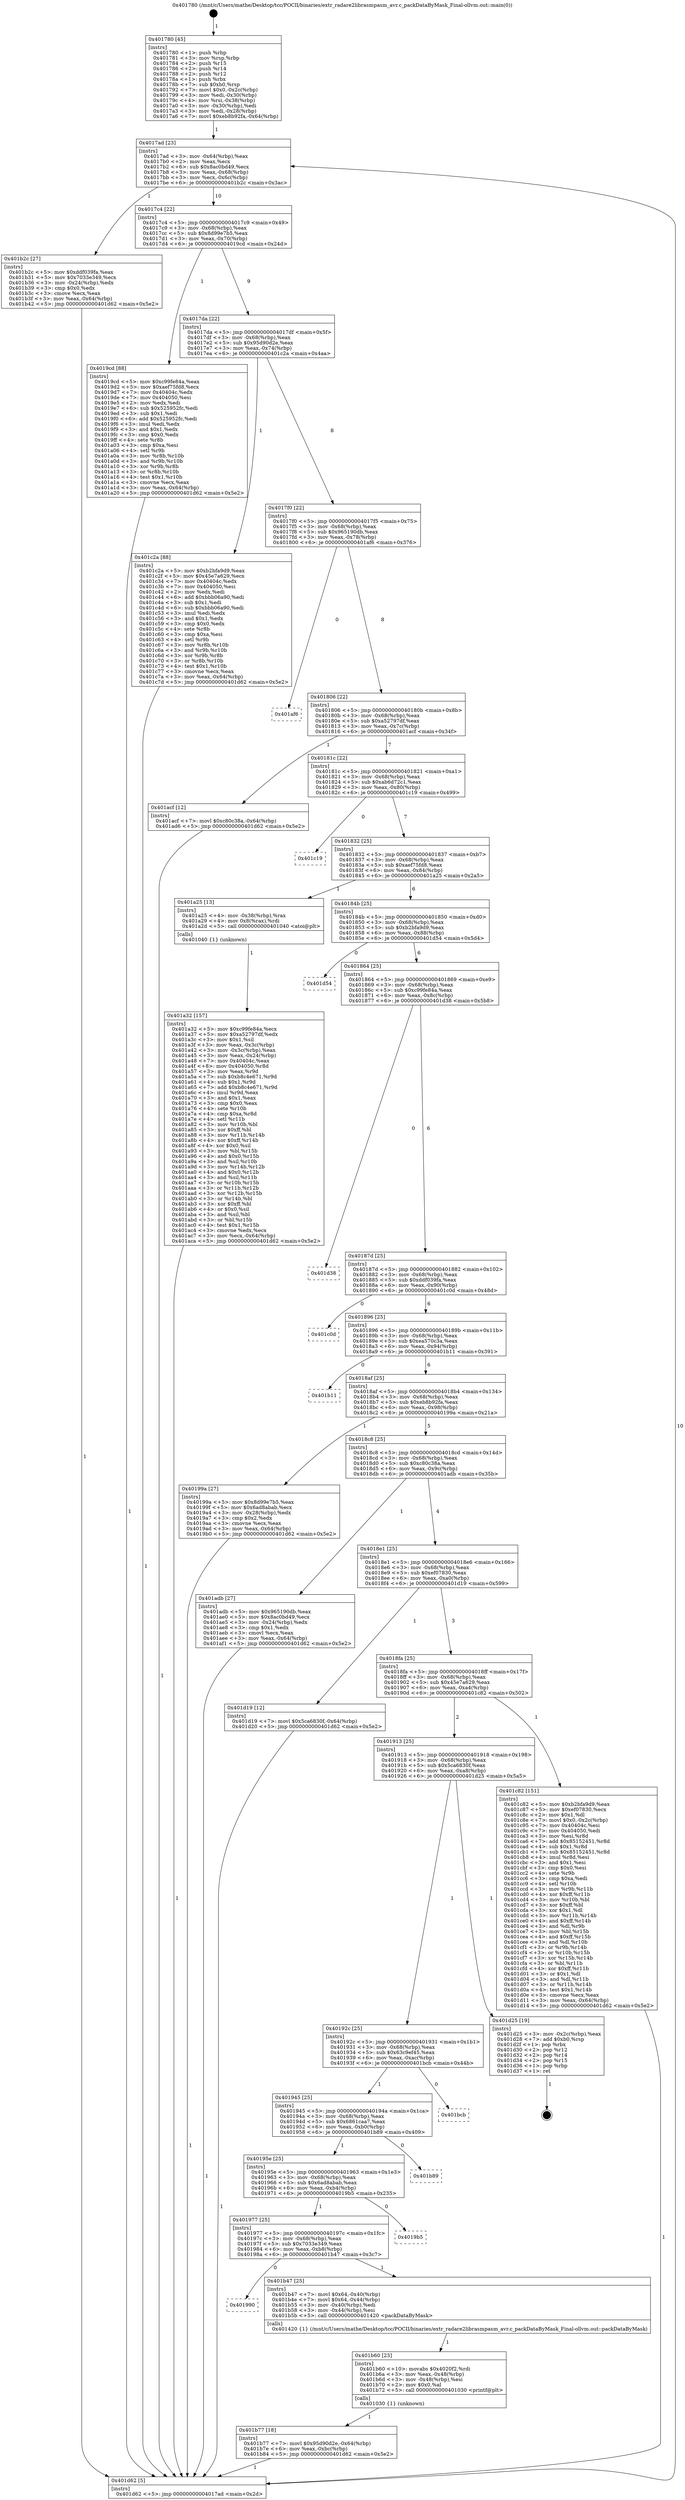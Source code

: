 digraph "0x401780" {
  label = "0x401780 (/mnt/c/Users/mathe/Desktop/tcc/POCII/binaries/extr_radare2librasmpasm_avr.c_packDataByMask_Final-ollvm.out::main(0))"
  labelloc = "t"
  node[shape=record]

  Entry [label="",width=0.3,height=0.3,shape=circle,fillcolor=black,style=filled]
  "0x4017ad" [label="{
     0x4017ad [23]\l
     | [instrs]\l
     &nbsp;&nbsp;0x4017ad \<+3\>: mov -0x64(%rbp),%eax\l
     &nbsp;&nbsp;0x4017b0 \<+2\>: mov %eax,%ecx\l
     &nbsp;&nbsp;0x4017b2 \<+6\>: sub $0x8ac0bd49,%ecx\l
     &nbsp;&nbsp;0x4017b8 \<+3\>: mov %eax,-0x68(%rbp)\l
     &nbsp;&nbsp;0x4017bb \<+3\>: mov %ecx,-0x6c(%rbp)\l
     &nbsp;&nbsp;0x4017be \<+6\>: je 0000000000401b2c \<main+0x3ac\>\l
  }"]
  "0x401b2c" [label="{
     0x401b2c [27]\l
     | [instrs]\l
     &nbsp;&nbsp;0x401b2c \<+5\>: mov $0xddf039fa,%eax\l
     &nbsp;&nbsp;0x401b31 \<+5\>: mov $0x7033e349,%ecx\l
     &nbsp;&nbsp;0x401b36 \<+3\>: mov -0x24(%rbp),%edx\l
     &nbsp;&nbsp;0x401b39 \<+3\>: cmp $0x0,%edx\l
     &nbsp;&nbsp;0x401b3c \<+3\>: cmove %ecx,%eax\l
     &nbsp;&nbsp;0x401b3f \<+3\>: mov %eax,-0x64(%rbp)\l
     &nbsp;&nbsp;0x401b42 \<+5\>: jmp 0000000000401d62 \<main+0x5e2\>\l
  }"]
  "0x4017c4" [label="{
     0x4017c4 [22]\l
     | [instrs]\l
     &nbsp;&nbsp;0x4017c4 \<+5\>: jmp 00000000004017c9 \<main+0x49\>\l
     &nbsp;&nbsp;0x4017c9 \<+3\>: mov -0x68(%rbp),%eax\l
     &nbsp;&nbsp;0x4017cc \<+5\>: sub $0x8d99e7b5,%eax\l
     &nbsp;&nbsp;0x4017d1 \<+3\>: mov %eax,-0x70(%rbp)\l
     &nbsp;&nbsp;0x4017d4 \<+6\>: je 00000000004019cd \<main+0x24d\>\l
  }"]
  Exit [label="",width=0.3,height=0.3,shape=circle,fillcolor=black,style=filled,peripheries=2]
  "0x4019cd" [label="{
     0x4019cd [88]\l
     | [instrs]\l
     &nbsp;&nbsp;0x4019cd \<+5\>: mov $0xc99fe84a,%eax\l
     &nbsp;&nbsp;0x4019d2 \<+5\>: mov $0xaef75fd8,%ecx\l
     &nbsp;&nbsp;0x4019d7 \<+7\>: mov 0x40404c,%edx\l
     &nbsp;&nbsp;0x4019de \<+7\>: mov 0x404050,%esi\l
     &nbsp;&nbsp;0x4019e5 \<+2\>: mov %edx,%edi\l
     &nbsp;&nbsp;0x4019e7 \<+6\>: sub $0x525952fc,%edi\l
     &nbsp;&nbsp;0x4019ed \<+3\>: sub $0x1,%edi\l
     &nbsp;&nbsp;0x4019f0 \<+6\>: add $0x525952fc,%edi\l
     &nbsp;&nbsp;0x4019f6 \<+3\>: imul %edi,%edx\l
     &nbsp;&nbsp;0x4019f9 \<+3\>: and $0x1,%edx\l
     &nbsp;&nbsp;0x4019fc \<+3\>: cmp $0x0,%edx\l
     &nbsp;&nbsp;0x4019ff \<+4\>: sete %r8b\l
     &nbsp;&nbsp;0x401a03 \<+3\>: cmp $0xa,%esi\l
     &nbsp;&nbsp;0x401a06 \<+4\>: setl %r9b\l
     &nbsp;&nbsp;0x401a0a \<+3\>: mov %r8b,%r10b\l
     &nbsp;&nbsp;0x401a0d \<+3\>: and %r9b,%r10b\l
     &nbsp;&nbsp;0x401a10 \<+3\>: xor %r9b,%r8b\l
     &nbsp;&nbsp;0x401a13 \<+3\>: or %r8b,%r10b\l
     &nbsp;&nbsp;0x401a16 \<+4\>: test $0x1,%r10b\l
     &nbsp;&nbsp;0x401a1a \<+3\>: cmovne %ecx,%eax\l
     &nbsp;&nbsp;0x401a1d \<+3\>: mov %eax,-0x64(%rbp)\l
     &nbsp;&nbsp;0x401a20 \<+5\>: jmp 0000000000401d62 \<main+0x5e2\>\l
  }"]
  "0x4017da" [label="{
     0x4017da [22]\l
     | [instrs]\l
     &nbsp;&nbsp;0x4017da \<+5\>: jmp 00000000004017df \<main+0x5f\>\l
     &nbsp;&nbsp;0x4017df \<+3\>: mov -0x68(%rbp),%eax\l
     &nbsp;&nbsp;0x4017e2 \<+5\>: sub $0x95d90d2e,%eax\l
     &nbsp;&nbsp;0x4017e7 \<+3\>: mov %eax,-0x74(%rbp)\l
     &nbsp;&nbsp;0x4017ea \<+6\>: je 0000000000401c2a \<main+0x4aa\>\l
  }"]
  "0x401b77" [label="{
     0x401b77 [18]\l
     | [instrs]\l
     &nbsp;&nbsp;0x401b77 \<+7\>: movl $0x95d90d2e,-0x64(%rbp)\l
     &nbsp;&nbsp;0x401b7e \<+6\>: mov %eax,-0xbc(%rbp)\l
     &nbsp;&nbsp;0x401b84 \<+5\>: jmp 0000000000401d62 \<main+0x5e2\>\l
  }"]
  "0x401c2a" [label="{
     0x401c2a [88]\l
     | [instrs]\l
     &nbsp;&nbsp;0x401c2a \<+5\>: mov $0xb2bfa9d9,%eax\l
     &nbsp;&nbsp;0x401c2f \<+5\>: mov $0x45e7a629,%ecx\l
     &nbsp;&nbsp;0x401c34 \<+7\>: mov 0x40404c,%edx\l
     &nbsp;&nbsp;0x401c3b \<+7\>: mov 0x404050,%esi\l
     &nbsp;&nbsp;0x401c42 \<+2\>: mov %edx,%edi\l
     &nbsp;&nbsp;0x401c44 \<+6\>: add $0xbbb06a90,%edi\l
     &nbsp;&nbsp;0x401c4a \<+3\>: sub $0x1,%edi\l
     &nbsp;&nbsp;0x401c4d \<+6\>: sub $0xbbb06a90,%edi\l
     &nbsp;&nbsp;0x401c53 \<+3\>: imul %edi,%edx\l
     &nbsp;&nbsp;0x401c56 \<+3\>: and $0x1,%edx\l
     &nbsp;&nbsp;0x401c59 \<+3\>: cmp $0x0,%edx\l
     &nbsp;&nbsp;0x401c5c \<+4\>: sete %r8b\l
     &nbsp;&nbsp;0x401c60 \<+3\>: cmp $0xa,%esi\l
     &nbsp;&nbsp;0x401c63 \<+4\>: setl %r9b\l
     &nbsp;&nbsp;0x401c67 \<+3\>: mov %r8b,%r10b\l
     &nbsp;&nbsp;0x401c6a \<+3\>: and %r9b,%r10b\l
     &nbsp;&nbsp;0x401c6d \<+3\>: xor %r9b,%r8b\l
     &nbsp;&nbsp;0x401c70 \<+3\>: or %r8b,%r10b\l
     &nbsp;&nbsp;0x401c73 \<+4\>: test $0x1,%r10b\l
     &nbsp;&nbsp;0x401c77 \<+3\>: cmovne %ecx,%eax\l
     &nbsp;&nbsp;0x401c7a \<+3\>: mov %eax,-0x64(%rbp)\l
     &nbsp;&nbsp;0x401c7d \<+5\>: jmp 0000000000401d62 \<main+0x5e2\>\l
  }"]
  "0x4017f0" [label="{
     0x4017f0 [22]\l
     | [instrs]\l
     &nbsp;&nbsp;0x4017f0 \<+5\>: jmp 00000000004017f5 \<main+0x75\>\l
     &nbsp;&nbsp;0x4017f5 \<+3\>: mov -0x68(%rbp),%eax\l
     &nbsp;&nbsp;0x4017f8 \<+5\>: sub $0x965190db,%eax\l
     &nbsp;&nbsp;0x4017fd \<+3\>: mov %eax,-0x78(%rbp)\l
     &nbsp;&nbsp;0x401800 \<+6\>: je 0000000000401af6 \<main+0x376\>\l
  }"]
  "0x401b60" [label="{
     0x401b60 [23]\l
     | [instrs]\l
     &nbsp;&nbsp;0x401b60 \<+10\>: movabs $0x4020f2,%rdi\l
     &nbsp;&nbsp;0x401b6a \<+3\>: mov %eax,-0x48(%rbp)\l
     &nbsp;&nbsp;0x401b6d \<+3\>: mov -0x48(%rbp),%esi\l
     &nbsp;&nbsp;0x401b70 \<+2\>: mov $0x0,%al\l
     &nbsp;&nbsp;0x401b72 \<+5\>: call 0000000000401030 \<printf@plt\>\l
     | [calls]\l
     &nbsp;&nbsp;0x401030 \{1\} (unknown)\l
  }"]
  "0x401af6" [label="{
     0x401af6\l
  }", style=dashed]
  "0x401806" [label="{
     0x401806 [22]\l
     | [instrs]\l
     &nbsp;&nbsp;0x401806 \<+5\>: jmp 000000000040180b \<main+0x8b\>\l
     &nbsp;&nbsp;0x40180b \<+3\>: mov -0x68(%rbp),%eax\l
     &nbsp;&nbsp;0x40180e \<+5\>: sub $0xa52797df,%eax\l
     &nbsp;&nbsp;0x401813 \<+3\>: mov %eax,-0x7c(%rbp)\l
     &nbsp;&nbsp;0x401816 \<+6\>: je 0000000000401acf \<main+0x34f\>\l
  }"]
  "0x401990" [label="{
     0x401990\l
  }", style=dashed]
  "0x401acf" [label="{
     0x401acf [12]\l
     | [instrs]\l
     &nbsp;&nbsp;0x401acf \<+7\>: movl $0xc80c38a,-0x64(%rbp)\l
     &nbsp;&nbsp;0x401ad6 \<+5\>: jmp 0000000000401d62 \<main+0x5e2\>\l
  }"]
  "0x40181c" [label="{
     0x40181c [22]\l
     | [instrs]\l
     &nbsp;&nbsp;0x40181c \<+5\>: jmp 0000000000401821 \<main+0xa1\>\l
     &nbsp;&nbsp;0x401821 \<+3\>: mov -0x68(%rbp),%eax\l
     &nbsp;&nbsp;0x401824 \<+5\>: sub $0xab6d72c1,%eax\l
     &nbsp;&nbsp;0x401829 \<+3\>: mov %eax,-0x80(%rbp)\l
     &nbsp;&nbsp;0x40182c \<+6\>: je 0000000000401c19 \<main+0x499\>\l
  }"]
  "0x401b47" [label="{
     0x401b47 [25]\l
     | [instrs]\l
     &nbsp;&nbsp;0x401b47 \<+7\>: movl $0x64,-0x40(%rbp)\l
     &nbsp;&nbsp;0x401b4e \<+7\>: movl $0x64,-0x44(%rbp)\l
     &nbsp;&nbsp;0x401b55 \<+3\>: mov -0x40(%rbp),%edi\l
     &nbsp;&nbsp;0x401b58 \<+3\>: mov -0x44(%rbp),%esi\l
     &nbsp;&nbsp;0x401b5b \<+5\>: call 0000000000401420 \<packDataByMask\>\l
     | [calls]\l
     &nbsp;&nbsp;0x401420 \{1\} (/mnt/c/Users/mathe/Desktop/tcc/POCII/binaries/extr_radare2librasmpasm_avr.c_packDataByMask_Final-ollvm.out::packDataByMask)\l
  }"]
  "0x401c19" [label="{
     0x401c19\l
  }", style=dashed]
  "0x401832" [label="{
     0x401832 [25]\l
     | [instrs]\l
     &nbsp;&nbsp;0x401832 \<+5\>: jmp 0000000000401837 \<main+0xb7\>\l
     &nbsp;&nbsp;0x401837 \<+3\>: mov -0x68(%rbp),%eax\l
     &nbsp;&nbsp;0x40183a \<+5\>: sub $0xaef75fd8,%eax\l
     &nbsp;&nbsp;0x40183f \<+6\>: mov %eax,-0x84(%rbp)\l
     &nbsp;&nbsp;0x401845 \<+6\>: je 0000000000401a25 \<main+0x2a5\>\l
  }"]
  "0x401977" [label="{
     0x401977 [25]\l
     | [instrs]\l
     &nbsp;&nbsp;0x401977 \<+5\>: jmp 000000000040197c \<main+0x1fc\>\l
     &nbsp;&nbsp;0x40197c \<+3\>: mov -0x68(%rbp),%eax\l
     &nbsp;&nbsp;0x40197f \<+5\>: sub $0x7033e349,%eax\l
     &nbsp;&nbsp;0x401984 \<+6\>: mov %eax,-0xb8(%rbp)\l
     &nbsp;&nbsp;0x40198a \<+6\>: je 0000000000401b47 \<main+0x3c7\>\l
  }"]
  "0x401a25" [label="{
     0x401a25 [13]\l
     | [instrs]\l
     &nbsp;&nbsp;0x401a25 \<+4\>: mov -0x38(%rbp),%rax\l
     &nbsp;&nbsp;0x401a29 \<+4\>: mov 0x8(%rax),%rdi\l
     &nbsp;&nbsp;0x401a2d \<+5\>: call 0000000000401040 \<atoi@plt\>\l
     | [calls]\l
     &nbsp;&nbsp;0x401040 \{1\} (unknown)\l
  }"]
  "0x40184b" [label="{
     0x40184b [25]\l
     | [instrs]\l
     &nbsp;&nbsp;0x40184b \<+5\>: jmp 0000000000401850 \<main+0xd0\>\l
     &nbsp;&nbsp;0x401850 \<+3\>: mov -0x68(%rbp),%eax\l
     &nbsp;&nbsp;0x401853 \<+5\>: sub $0xb2bfa9d9,%eax\l
     &nbsp;&nbsp;0x401858 \<+6\>: mov %eax,-0x88(%rbp)\l
     &nbsp;&nbsp;0x40185e \<+6\>: je 0000000000401d54 \<main+0x5d4\>\l
  }"]
  "0x4019b5" [label="{
     0x4019b5\l
  }", style=dashed]
  "0x401d54" [label="{
     0x401d54\l
  }", style=dashed]
  "0x401864" [label="{
     0x401864 [25]\l
     | [instrs]\l
     &nbsp;&nbsp;0x401864 \<+5\>: jmp 0000000000401869 \<main+0xe9\>\l
     &nbsp;&nbsp;0x401869 \<+3\>: mov -0x68(%rbp),%eax\l
     &nbsp;&nbsp;0x40186c \<+5\>: sub $0xc99fe84a,%eax\l
     &nbsp;&nbsp;0x401871 \<+6\>: mov %eax,-0x8c(%rbp)\l
     &nbsp;&nbsp;0x401877 \<+6\>: je 0000000000401d38 \<main+0x5b8\>\l
  }"]
  "0x40195e" [label="{
     0x40195e [25]\l
     | [instrs]\l
     &nbsp;&nbsp;0x40195e \<+5\>: jmp 0000000000401963 \<main+0x1e3\>\l
     &nbsp;&nbsp;0x401963 \<+3\>: mov -0x68(%rbp),%eax\l
     &nbsp;&nbsp;0x401966 \<+5\>: sub $0x6ad8abab,%eax\l
     &nbsp;&nbsp;0x40196b \<+6\>: mov %eax,-0xb4(%rbp)\l
     &nbsp;&nbsp;0x401971 \<+6\>: je 00000000004019b5 \<main+0x235\>\l
  }"]
  "0x401d38" [label="{
     0x401d38\l
  }", style=dashed]
  "0x40187d" [label="{
     0x40187d [25]\l
     | [instrs]\l
     &nbsp;&nbsp;0x40187d \<+5\>: jmp 0000000000401882 \<main+0x102\>\l
     &nbsp;&nbsp;0x401882 \<+3\>: mov -0x68(%rbp),%eax\l
     &nbsp;&nbsp;0x401885 \<+5\>: sub $0xddf039fa,%eax\l
     &nbsp;&nbsp;0x40188a \<+6\>: mov %eax,-0x90(%rbp)\l
     &nbsp;&nbsp;0x401890 \<+6\>: je 0000000000401c0d \<main+0x48d\>\l
  }"]
  "0x401b89" [label="{
     0x401b89\l
  }", style=dashed]
  "0x401c0d" [label="{
     0x401c0d\l
  }", style=dashed]
  "0x401896" [label="{
     0x401896 [25]\l
     | [instrs]\l
     &nbsp;&nbsp;0x401896 \<+5\>: jmp 000000000040189b \<main+0x11b\>\l
     &nbsp;&nbsp;0x40189b \<+3\>: mov -0x68(%rbp),%eax\l
     &nbsp;&nbsp;0x40189e \<+5\>: sub $0xea570c3a,%eax\l
     &nbsp;&nbsp;0x4018a3 \<+6\>: mov %eax,-0x94(%rbp)\l
     &nbsp;&nbsp;0x4018a9 \<+6\>: je 0000000000401b11 \<main+0x391\>\l
  }"]
  "0x401945" [label="{
     0x401945 [25]\l
     | [instrs]\l
     &nbsp;&nbsp;0x401945 \<+5\>: jmp 000000000040194a \<main+0x1ca\>\l
     &nbsp;&nbsp;0x40194a \<+3\>: mov -0x68(%rbp),%eax\l
     &nbsp;&nbsp;0x40194d \<+5\>: sub $0x6861caa7,%eax\l
     &nbsp;&nbsp;0x401952 \<+6\>: mov %eax,-0xb0(%rbp)\l
     &nbsp;&nbsp;0x401958 \<+6\>: je 0000000000401b89 \<main+0x409\>\l
  }"]
  "0x401b11" [label="{
     0x401b11\l
  }", style=dashed]
  "0x4018af" [label="{
     0x4018af [25]\l
     | [instrs]\l
     &nbsp;&nbsp;0x4018af \<+5\>: jmp 00000000004018b4 \<main+0x134\>\l
     &nbsp;&nbsp;0x4018b4 \<+3\>: mov -0x68(%rbp),%eax\l
     &nbsp;&nbsp;0x4018b7 \<+5\>: sub $0xeb8b92fa,%eax\l
     &nbsp;&nbsp;0x4018bc \<+6\>: mov %eax,-0x98(%rbp)\l
     &nbsp;&nbsp;0x4018c2 \<+6\>: je 000000000040199a \<main+0x21a\>\l
  }"]
  "0x401bcb" [label="{
     0x401bcb\l
  }", style=dashed]
  "0x40199a" [label="{
     0x40199a [27]\l
     | [instrs]\l
     &nbsp;&nbsp;0x40199a \<+5\>: mov $0x8d99e7b5,%eax\l
     &nbsp;&nbsp;0x40199f \<+5\>: mov $0x6ad8abab,%ecx\l
     &nbsp;&nbsp;0x4019a4 \<+3\>: mov -0x28(%rbp),%edx\l
     &nbsp;&nbsp;0x4019a7 \<+3\>: cmp $0x2,%edx\l
     &nbsp;&nbsp;0x4019aa \<+3\>: cmovne %ecx,%eax\l
     &nbsp;&nbsp;0x4019ad \<+3\>: mov %eax,-0x64(%rbp)\l
     &nbsp;&nbsp;0x4019b0 \<+5\>: jmp 0000000000401d62 \<main+0x5e2\>\l
  }"]
  "0x4018c8" [label="{
     0x4018c8 [25]\l
     | [instrs]\l
     &nbsp;&nbsp;0x4018c8 \<+5\>: jmp 00000000004018cd \<main+0x14d\>\l
     &nbsp;&nbsp;0x4018cd \<+3\>: mov -0x68(%rbp),%eax\l
     &nbsp;&nbsp;0x4018d0 \<+5\>: sub $0xc80c38a,%eax\l
     &nbsp;&nbsp;0x4018d5 \<+6\>: mov %eax,-0x9c(%rbp)\l
     &nbsp;&nbsp;0x4018db \<+6\>: je 0000000000401adb \<main+0x35b\>\l
  }"]
  "0x401d62" [label="{
     0x401d62 [5]\l
     | [instrs]\l
     &nbsp;&nbsp;0x401d62 \<+5\>: jmp 00000000004017ad \<main+0x2d\>\l
  }"]
  "0x401780" [label="{
     0x401780 [45]\l
     | [instrs]\l
     &nbsp;&nbsp;0x401780 \<+1\>: push %rbp\l
     &nbsp;&nbsp;0x401781 \<+3\>: mov %rsp,%rbp\l
     &nbsp;&nbsp;0x401784 \<+2\>: push %r15\l
     &nbsp;&nbsp;0x401786 \<+2\>: push %r14\l
     &nbsp;&nbsp;0x401788 \<+2\>: push %r12\l
     &nbsp;&nbsp;0x40178a \<+1\>: push %rbx\l
     &nbsp;&nbsp;0x40178b \<+7\>: sub $0xb0,%rsp\l
     &nbsp;&nbsp;0x401792 \<+7\>: movl $0x0,-0x2c(%rbp)\l
     &nbsp;&nbsp;0x401799 \<+3\>: mov %edi,-0x30(%rbp)\l
     &nbsp;&nbsp;0x40179c \<+4\>: mov %rsi,-0x38(%rbp)\l
     &nbsp;&nbsp;0x4017a0 \<+3\>: mov -0x30(%rbp),%edi\l
     &nbsp;&nbsp;0x4017a3 \<+3\>: mov %edi,-0x28(%rbp)\l
     &nbsp;&nbsp;0x4017a6 \<+7\>: movl $0xeb8b92fa,-0x64(%rbp)\l
  }"]
  "0x401a32" [label="{
     0x401a32 [157]\l
     | [instrs]\l
     &nbsp;&nbsp;0x401a32 \<+5\>: mov $0xc99fe84a,%ecx\l
     &nbsp;&nbsp;0x401a37 \<+5\>: mov $0xa52797df,%edx\l
     &nbsp;&nbsp;0x401a3c \<+3\>: mov $0x1,%sil\l
     &nbsp;&nbsp;0x401a3f \<+3\>: mov %eax,-0x3c(%rbp)\l
     &nbsp;&nbsp;0x401a42 \<+3\>: mov -0x3c(%rbp),%eax\l
     &nbsp;&nbsp;0x401a45 \<+3\>: mov %eax,-0x24(%rbp)\l
     &nbsp;&nbsp;0x401a48 \<+7\>: mov 0x40404c,%eax\l
     &nbsp;&nbsp;0x401a4f \<+8\>: mov 0x404050,%r8d\l
     &nbsp;&nbsp;0x401a57 \<+3\>: mov %eax,%r9d\l
     &nbsp;&nbsp;0x401a5a \<+7\>: sub $0xb8c4e671,%r9d\l
     &nbsp;&nbsp;0x401a61 \<+4\>: sub $0x1,%r9d\l
     &nbsp;&nbsp;0x401a65 \<+7\>: add $0xb8c4e671,%r9d\l
     &nbsp;&nbsp;0x401a6c \<+4\>: imul %r9d,%eax\l
     &nbsp;&nbsp;0x401a70 \<+3\>: and $0x1,%eax\l
     &nbsp;&nbsp;0x401a73 \<+3\>: cmp $0x0,%eax\l
     &nbsp;&nbsp;0x401a76 \<+4\>: sete %r10b\l
     &nbsp;&nbsp;0x401a7a \<+4\>: cmp $0xa,%r8d\l
     &nbsp;&nbsp;0x401a7e \<+4\>: setl %r11b\l
     &nbsp;&nbsp;0x401a82 \<+3\>: mov %r10b,%bl\l
     &nbsp;&nbsp;0x401a85 \<+3\>: xor $0xff,%bl\l
     &nbsp;&nbsp;0x401a88 \<+3\>: mov %r11b,%r14b\l
     &nbsp;&nbsp;0x401a8b \<+4\>: xor $0xff,%r14b\l
     &nbsp;&nbsp;0x401a8f \<+4\>: xor $0x0,%sil\l
     &nbsp;&nbsp;0x401a93 \<+3\>: mov %bl,%r15b\l
     &nbsp;&nbsp;0x401a96 \<+4\>: and $0x0,%r15b\l
     &nbsp;&nbsp;0x401a9a \<+3\>: and %sil,%r10b\l
     &nbsp;&nbsp;0x401a9d \<+3\>: mov %r14b,%r12b\l
     &nbsp;&nbsp;0x401aa0 \<+4\>: and $0x0,%r12b\l
     &nbsp;&nbsp;0x401aa4 \<+3\>: and %sil,%r11b\l
     &nbsp;&nbsp;0x401aa7 \<+3\>: or %r10b,%r15b\l
     &nbsp;&nbsp;0x401aaa \<+3\>: or %r11b,%r12b\l
     &nbsp;&nbsp;0x401aad \<+3\>: xor %r12b,%r15b\l
     &nbsp;&nbsp;0x401ab0 \<+3\>: or %r14b,%bl\l
     &nbsp;&nbsp;0x401ab3 \<+3\>: xor $0xff,%bl\l
     &nbsp;&nbsp;0x401ab6 \<+4\>: or $0x0,%sil\l
     &nbsp;&nbsp;0x401aba \<+3\>: and %sil,%bl\l
     &nbsp;&nbsp;0x401abd \<+3\>: or %bl,%r15b\l
     &nbsp;&nbsp;0x401ac0 \<+4\>: test $0x1,%r15b\l
     &nbsp;&nbsp;0x401ac4 \<+3\>: cmovne %edx,%ecx\l
     &nbsp;&nbsp;0x401ac7 \<+3\>: mov %ecx,-0x64(%rbp)\l
     &nbsp;&nbsp;0x401aca \<+5\>: jmp 0000000000401d62 \<main+0x5e2\>\l
  }"]
  "0x40192c" [label="{
     0x40192c [25]\l
     | [instrs]\l
     &nbsp;&nbsp;0x40192c \<+5\>: jmp 0000000000401931 \<main+0x1b1\>\l
     &nbsp;&nbsp;0x401931 \<+3\>: mov -0x68(%rbp),%eax\l
     &nbsp;&nbsp;0x401934 \<+5\>: sub $0x63c9ef45,%eax\l
     &nbsp;&nbsp;0x401939 \<+6\>: mov %eax,-0xac(%rbp)\l
     &nbsp;&nbsp;0x40193f \<+6\>: je 0000000000401bcb \<main+0x44b\>\l
  }"]
  "0x401adb" [label="{
     0x401adb [27]\l
     | [instrs]\l
     &nbsp;&nbsp;0x401adb \<+5\>: mov $0x965190db,%eax\l
     &nbsp;&nbsp;0x401ae0 \<+5\>: mov $0x8ac0bd49,%ecx\l
     &nbsp;&nbsp;0x401ae5 \<+3\>: mov -0x24(%rbp),%edx\l
     &nbsp;&nbsp;0x401ae8 \<+3\>: cmp $0x1,%edx\l
     &nbsp;&nbsp;0x401aeb \<+3\>: cmovl %ecx,%eax\l
     &nbsp;&nbsp;0x401aee \<+3\>: mov %eax,-0x64(%rbp)\l
     &nbsp;&nbsp;0x401af1 \<+5\>: jmp 0000000000401d62 \<main+0x5e2\>\l
  }"]
  "0x4018e1" [label="{
     0x4018e1 [25]\l
     | [instrs]\l
     &nbsp;&nbsp;0x4018e1 \<+5\>: jmp 00000000004018e6 \<main+0x166\>\l
     &nbsp;&nbsp;0x4018e6 \<+3\>: mov -0x68(%rbp),%eax\l
     &nbsp;&nbsp;0x4018e9 \<+5\>: sub $0xef07830,%eax\l
     &nbsp;&nbsp;0x4018ee \<+6\>: mov %eax,-0xa0(%rbp)\l
     &nbsp;&nbsp;0x4018f4 \<+6\>: je 0000000000401d19 \<main+0x599\>\l
  }"]
  "0x401d25" [label="{
     0x401d25 [19]\l
     | [instrs]\l
     &nbsp;&nbsp;0x401d25 \<+3\>: mov -0x2c(%rbp),%eax\l
     &nbsp;&nbsp;0x401d28 \<+7\>: add $0xb0,%rsp\l
     &nbsp;&nbsp;0x401d2f \<+1\>: pop %rbx\l
     &nbsp;&nbsp;0x401d30 \<+2\>: pop %r12\l
     &nbsp;&nbsp;0x401d32 \<+2\>: pop %r14\l
     &nbsp;&nbsp;0x401d34 \<+2\>: pop %r15\l
     &nbsp;&nbsp;0x401d36 \<+1\>: pop %rbp\l
     &nbsp;&nbsp;0x401d37 \<+1\>: ret\l
  }"]
  "0x401d19" [label="{
     0x401d19 [12]\l
     | [instrs]\l
     &nbsp;&nbsp;0x401d19 \<+7\>: movl $0x5ca6830f,-0x64(%rbp)\l
     &nbsp;&nbsp;0x401d20 \<+5\>: jmp 0000000000401d62 \<main+0x5e2\>\l
  }"]
  "0x4018fa" [label="{
     0x4018fa [25]\l
     | [instrs]\l
     &nbsp;&nbsp;0x4018fa \<+5\>: jmp 00000000004018ff \<main+0x17f\>\l
     &nbsp;&nbsp;0x4018ff \<+3\>: mov -0x68(%rbp),%eax\l
     &nbsp;&nbsp;0x401902 \<+5\>: sub $0x45e7a629,%eax\l
     &nbsp;&nbsp;0x401907 \<+6\>: mov %eax,-0xa4(%rbp)\l
     &nbsp;&nbsp;0x40190d \<+6\>: je 0000000000401c82 \<main+0x502\>\l
  }"]
  "0x401913" [label="{
     0x401913 [25]\l
     | [instrs]\l
     &nbsp;&nbsp;0x401913 \<+5\>: jmp 0000000000401918 \<main+0x198\>\l
     &nbsp;&nbsp;0x401918 \<+3\>: mov -0x68(%rbp),%eax\l
     &nbsp;&nbsp;0x40191b \<+5\>: sub $0x5ca6830f,%eax\l
     &nbsp;&nbsp;0x401920 \<+6\>: mov %eax,-0xa8(%rbp)\l
     &nbsp;&nbsp;0x401926 \<+6\>: je 0000000000401d25 \<main+0x5a5\>\l
  }"]
  "0x401c82" [label="{
     0x401c82 [151]\l
     | [instrs]\l
     &nbsp;&nbsp;0x401c82 \<+5\>: mov $0xb2bfa9d9,%eax\l
     &nbsp;&nbsp;0x401c87 \<+5\>: mov $0xef07830,%ecx\l
     &nbsp;&nbsp;0x401c8c \<+2\>: mov $0x1,%dl\l
     &nbsp;&nbsp;0x401c8e \<+7\>: movl $0x0,-0x2c(%rbp)\l
     &nbsp;&nbsp;0x401c95 \<+7\>: mov 0x40404c,%esi\l
     &nbsp;&nbsp;0x401c9c \<+7\>: mov 0x404050,%edi\l
     &nbsp;&nbsp;0x401ca3 \<+3\>: mov %esi,%r8d\l
     &nbsp;&nbsp;0x401ca6 \<+7\>: add $0x85152451,%r8d\l
     &nbsp;&nbsp;0x401cad \<+4\>: sub $0x1,%r8d\l
     &nbsp;&nbsp;0x401cb1 \<+7\>: sub $0x85152451,%r8d\l
     &nbsp;&nbsp;0x401cb8 \<+4\>: imul %r8d,%esi\l
     &nbsp;&nbsp;0x401cbc \<+3\>: and $0x1,%esi\l
     &nbsp;&nbsp;0x401cbf \<+3\>: cmp $0x0,%esi\l
     &nbsp;&nbsp;0x401cc2 \<+4\>: sete %r9b\l
     &nbsp;&nbsp;0x401cc6 \<+3\>: cmp $0xa,%edi\l
     &nbsp;&nbsp;0x401cc9 \<+4\>: setl %r10b\l
     &nbsp;&nbsp;0x401ccd \<+3\>: mov %r9b,%r11b\l
     &nbsp;&nbsp;0x401cd0 \<+4\>: xor $0xff,%r11b\l
     &nbsp;&nbsp;0x401cd4 \<+3\>: mov %r10b,%bl\l
     &nbsp;&nbsp;0x401cd7 \<+3\>: xor $0xff,%bl\l
     &nbsp;&nbsp;0x401cda \<+3\>: xor $0x1,%dl\l
     &nbsp;&nbsp;0x401cdd \<+3\>: mov %r11b,%r14b\l
     &nbsp;&nbsp;0x401ce0 \<+4\>: and $0xff,%r14b\l
     &nbsp;&nbsp;0x401ce4 \<+3\>: and %dl,%r9b\l
     &nbsp;&nbsp;0x401ce7 \<+3\>: mov %bl,%r15b\l
     &nbsp;&nbsp;0x401cea \<+4\>: and $0xff,%r15b\l
     &nbsp;&nbsp;0x401cee \<+3\>: and %dl,%r10b\l
     &nbsp;&nbsp;0x401cf1 \<+3\>: or %r9b,%r14b\l
     &nbsp;&nbsp;0x401cf4 \<+3\>: or %r10b,%r15b\l
     &nbsp;&nbsp;0x401cf7 \<+3\>: xor %r15b,%r14b\l
     &nbsp;&nbsp;0x401cfa \<+3\>: or %bl,%r11b\l
     &nbsp;&nbsp;0x401cfd \<+4\>: xor $0xff,%r11b\l
     &nbsp;&nbsp;0x401d01 \<+3\>: or $0x1,%dl\l
     &nbsp;&nbsp;0x401d04 \<+3\>: and %dl,%r11b\l
     &nbsp;&nbsp;0x401d07 \<+3\>: or %r11b,%r14b\l
     &nbsp;&nbsp;0x401d0a \<+4\>: test $0x1,%r14b\l
     &nbsp;&nbsp;0x401d0e \<+3\>: cmovne %ecx,%eax\l
     &nbsp;&nbsp;0x401d11 \<+3\>: mov %eax,-0x64(%rbp)\l
     &nbsp;&nbsp;0x401d14 \<+5\>: jmp 0000000000401d62 \<main+0x5e2\>\l
  }"]
  Entry -> "0x401780" [label=" 1"]
  "0x4017ad" -> "0x401b2c" [label=" 1"]
  "0x4017ad" -> "0x4017c4" [label=" 10"]
  "0x401d25" -> Exit [label=" 1"]
  "0x4017c4" -> "0x4019cd" [label=" 1"]
  "0x4017c4" -> "0x4017da" [label=" 9"]
  "0x401d19" -> "0x401d62" [label=" 1"]
  "0x4017da" -> "0x401c2a" [label=" 1"]
  "0x4017da" -> "0x4017f0" [label=" 8"]
  "0x401c82" -> "0x401d62" [label=" 1"]
  "0x4017f0" -> "0x401af6" [label=" 0"]
  "0x4017f0" -> "0x401806" [label=" 8"]
  "0x401c2a" -> "0x401d62" [label=" 1"]
  "0x401806" -> "0x401acf" [label=" 1"]
  "0x401806" -> "0x40181c" [label=" 7"]
  "0x401b77" -> "0x401d62" [label=" 1"]
  "0x40181c" -> "0x401c19" [label=" 0"]
  "0x40181c" -> "0x401832" [label=" 7"]
  "0x401b60" -> "0x401b77" [label=" 1"]
  "0x401832" -> "0x401a25" [label=" 1"]
  "0x401832" -> "0x40184b" [label=" 6"]
  "0x401977" -> "0x401990" [label=" 0"]
  "0x40184b" -> "0x401d54" [label=" 0"]
  "0x40184b" -> "0x401864" [label=" 6"]
  "0x401977" -> "0x401b47" [label=" 1"]
  "0x401864" -> "0x401d38" [label=" 0"]
  "0x401864" -> "0x40187d" [label=" 6"]
  "0x40195e" -> "0x401977" [label=" 1"]
  "0x40187d" -> "0x401c0d" [label=" 0"]
  "0x40187d" -> "0x401896" [label=" 6"]
  "0x40195e" -> "0x4019b5" [label=" 0"]
  "0x401896" -> "0x401b11" [label=" 0"]
  "0x401896" -> "0x4018af" [label=" 6"]
  "0x401945" -> "0x40195e" [label=" 1"]
  "0x4018af" -> "0x40199a" [label=" 1"]
  "0x4018af" -> "0x4018c8" [label=" 5"]
  "0x40199a" -> "0x401d62" [label=" 1"]
  "0x401780" -> "0x4017ad" [label=" 1"]
  "0x401d62" -> "0x4017ad" [label=" 10"]
  "0x4019cd" -> "0x401d62" [label=" 1"]
  "0x401a25" -> "0x401a32" [label=" 1"]
  "0x401a32" -> "0x401d62" [label=" 1"]
  "0x401acf" -> "0x401d62" [label=" 1"]
  "0x401945" -> "0x401b89" [label=" 0"]
  "0x4018c8" -> "0x401adb" [label=" 1"]
  "0x4018c8" -> "0x4018e1" [label=" 4"]
  "0x401adb" -> "0x401d62" [label=" 1"]
  "0x401b2c" -> "0x401d62" [label=" 1"]
  "0x40192c" -> "0x401945" [label=" 1"]
  "0x4018e1" -> "0x401d19" [label=" 1"]
  "0x4018e1" -> "0x4018fa" [label=" 3"]
  "0x40192c" -> "0x401bcb" [label=" 0"]
  "0x4018fa" -> "0x401c82" [label=" 1"]
  "0x4018fa" -> "0x401913" [label=" 2"]
  "0x401b47" -> "0x401b60" [label=" 1"]
  "0x401913" -> "0x401d25" [label=" 1"]
  "0x401913" -> "0x40192c" [label=" 1"]
}
